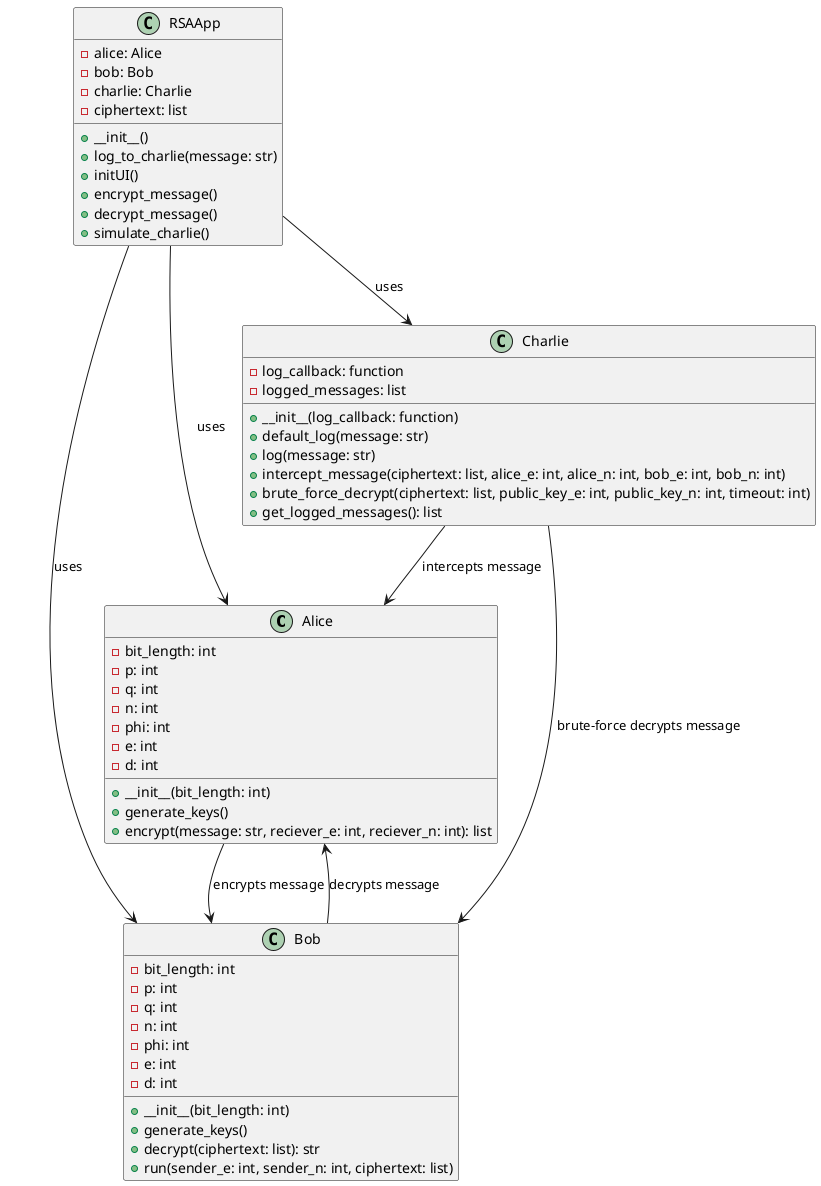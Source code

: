 @startuml

class Alice {
    -bit_length: int
    -p: int
    -q: int
    -n: int
    -phi: int
    -e: int
    -d: int
    +__init__(bit_length: int)
    +generate_keys()
    +encrypt(message: str, reciever_e: int, reciever_n: int): list
}

class Bob {
    -bit_length: int
    -p: int
    -q: int
    -n: int
    -phi: int
    -e: int
    -d: int
    +__init__(bit_length: int)
    +generate_keys()
    +decrypt(ciphertext: list): str
    +run(sender_e: int, sender_n: int, ciphertext: list)
}

class Charlie {
    -log_callback: function
    -logged_messages: list
    +__init__(log_callback: function)
    +default_log(message: str)
    +log(message: str)
    +intercept_message(ciphertext: list, alice_e: int, alice_n: int, bob_e: int, bob_n: int)
    +brute_force_decrypt(ciphertext: list, public_key_e: int, public_key_n: int, timeout: int)
    +get_logged_messages(): list
}

class RSAApp {
    -alice: Alice
    -bob: Bob
    -charlie: Charlie
    -ciphertext: list
    +__init__()
    +log_to_charlie(message: str)
    +initUI()
    +encrypt_message()
    +decrypt_message()
    +simulate_charlie()
}

Alice --> Bob : encrypts message
Bob --> Alice : decrypts message
Charlie --> Alice : intercepts message
Charlie --> Bob : brute-force decrypts message
RSAApp --> Alice : uses
RSAApp --> Bob : uses
RSAApp --> Charlie : uses

@enduml
